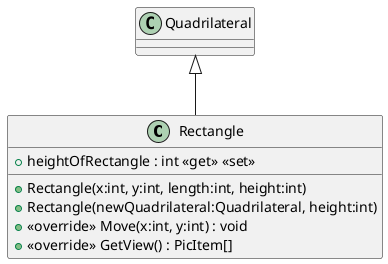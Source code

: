 @startuml
class Rectangle {
    + Rectangle(x:int, y:int, length:int, height:int)
    + Rectangle(newQuadrilateral:Quadrilateral, height:int)
    + heightOfRectangle : int <<get>> <<set>>
    + <<override>> Move(x:int, y:int) : void
    + <<override>> GetView() : PicItem[]
}
Quadrilateral <|-- Rectangle
@enduml
